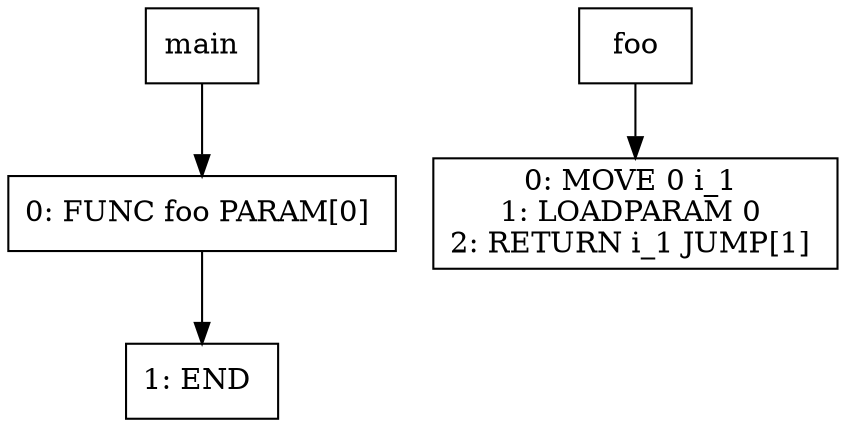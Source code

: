 digraph test006 {
node [shape=box]
1[label="main"]
1 -> 7
7[label="0: FUNC foo PARAM[0] 
"]
7 -> 8
8[label="1: END 
"]
3[label="foo"]
3 -> 5
5[label="0: MOVE 0 i_1 
1: LOADPARAM 0 
2: RETURN i_1 JUMP[1] 
"]
}
